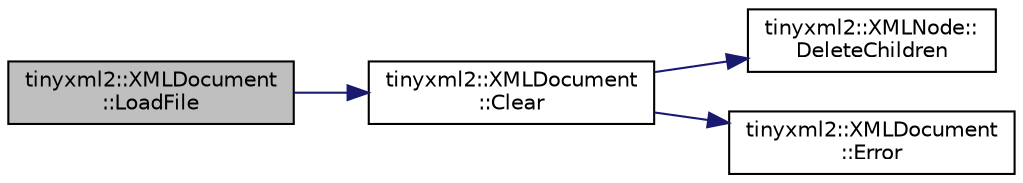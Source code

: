 digraph "tinyxml2::XMLDocument::LoadFile"
{
  edge [fontname="Helvetica",fontsize="10",labelfontname="Helvetica",labelfontsize="10"];
  node [fontname="Helvetica",fontsize="10",shape=record];
  rankdir="LR";
  Node14 [label="tinyxml2::XMLDocument\l::LoadFile",height=0.2,width=0.4,color="black", fillcolor="grey75", style="filled", fontcolor="black"];
  Node14 -> Node15 [color="midnightblue",fontsize="10",style="solid"];
  Node15 [label="tinyxml2::XMLDocument\l::Clear",height=0.2,width=0.4,color="black", fillcolor="white", style="filled",URL="$classtinyxml2_1_1_x_m_l_document.html#a65656b0b2cbc822708eb351504178aaf",tooltip="Clear the document, resetting it to the initial state. "];
  Node15 -> Node16 [color="midnightblue",fontsize="10",style="solid"];
  Node16 [label="tinyxml2::XMLNode::\lDeleteChildren",height=0.2,width=0.4,color="black", fillcolor="white", style="filled",URL="$classtinyxml2_1_1_x_m_l_node.html#a0360085cc54df5bff85d5c5da13afdce"];
  Node15 -> Node17 [color="midnightblue",fontsize="10",style="solid"];
  Node17 [label="tinyxml2::XMLDocument\l::Error",height=0.2,width=0.4,color="black", fillcolor="white", style="filled",URL="$classtinyxml2_1_1_x_m_l_document.html#a34e6318e182e40e3cc4f4ba5d59ed9ed",tooltip="Return true if there was an error parsing the document. "];
}
